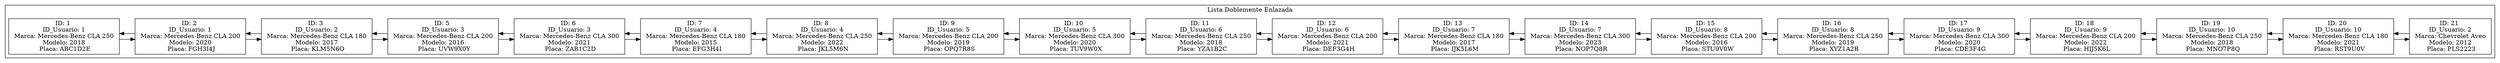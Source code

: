 digraph DoublyLinkedList {
    node [shape=record];
    rankdir=LR;
    subgraph cluster_0 {
        label = "Lista Doblemente Enlazada";
        n0 [label = "{<data> ID: 1 \n ID_Usuario: 1 \n Marca: Mercedes-Benz CLA 250 \n Modelo: 2018 \n Placa: ABC1D2E}"];
        n1 [label = "{<data> ID: 2 \n ID_Usuario: 1 \n Marca: Mercedes-Benz CLA 200 \n Modelo: 2020 \n Placa: FGH3I4J}"];
        n2 [label = "{<data> ID: 3 \n ID_Usuario: 2 \n Marca: Mercedes-Benz CLA 180 \n Modelo: 2017 \n Placa: KLM5N6O}"];
        n3 [label = "{<data> ID: 5 \n ID_Usuario: 3 \n Marca: Mercedes-Benz CLA 200 \n Modelo: 2016 \n Placa: UVW9X0Y}"];
        n4 [label = "{<data> ID: 6 \n ID_Usuario: 3 \n Marca: Mercedes-Benz CLA 300 \n Modelo: 2021 \n Placa: ZAB1C2D}"];
        n5 [label = "{<data> ID: 7 \n ID_Usuario: 4 \n Marca: Mercedes-Benz CLA 180 \n Modelo: 2015 \n Placa: EFG3H4I}"];
        n6 [label = "{<data> ID: 8 \n ID_Usuario: 4 \n Marca: Mercedes-Benz CLA 250 \n Modelo: 2022 \n Placa: JKL5M6N}"];
        n7 [label = "{<data> ID: 9 \n ID_Usuario: 5 \n Marca: Mercedes-Benz CLA 200 \n Modelo: 2019 \n Placa: OPQ7R8S}"];
        n8 [label = "{<data> ID: 10 \n ID_Usuario: 5 \n Marca: Mercedes-Benz CLA 300 \n Modelo: 2020 \n Placa: TUV9W0X}"];
        n9 [label = "{<data> ID: 11 \n ID_Usuario: 6 \n Marca: Mercedes-Benz CLA 250 \n Modelo: 2018 \n Placa: YZA1B2C}"];
        n10 [label = "{<data> ID: 12 \n ID_Usuario: 6 \n Marca: Mercedes-Benz CLA 200 \n Modelo: 2021 \n Placa: DEF3G4H}"];
        n11 [label = "{<data> ID: 13 \n ID_Usuario: 7 \n Marca: Mercedes-Benz CLA 180 \n Modelo: 2017 \n Placa: IJK5L6M}"];
        n12 [label = "{<data> ID: 14 \n ID_Usuario: 7 \n Marca: Mercedes-Benz CLA 300 \n Modelo: 2023 \n Placa: NOP7Q8R}"];
        n13 [label = "{<data> ID: 15 \n ID_Usuario: 8 \n Marca: Mercedes-Benz CLA 200 \n Modelo: 2016 \n Placa: STU9V0W}"];
        n14 [label = "{<data> ID: 16 \n ID_Usuario: 8 \n Marca: Mercedes-Benz CLA 250 \n Modelo: 2019 \n Placa: XYZ1A2B}"];
        n15 [label = "{<data> ID: 17 \n ID_Usuario: 9 \n Marca: Mercedes-Benz CLA 300 \n Modelo: 2020 \n Placa: CDE3F4G}"];
        n16 [label = "{<data> ID: 18 \n ID_Usuario: 9 \n Marca: Mercedes-Benz CLA 200 \n Modelo: 2022 \n Placa: HIJ5K6L}"];
        n17 [label = "{<data> ID: 19 \n ID_Usuario: 10 \n Marca: Mercedes-Benz CLA 250 \n Modelo: 2018 \n Placa: MNO7P8Q}"];
        n18 [label = "{<data> ID: 20 \n ID_Usuario: 10 \n Marca: Mercedes-Benz CLA 180 \n Modelo: 2021 \n Placa: RST9U0V}"];
        n19 [label = "{<data> ID: 21 \n ID_Usuario: 2 \n Marca: Chevrolet Aveo \n Modelo: 2012 \n Placa: PLS2223}"];
        n0 -> n1;
        n1 -> n2;
        n1 -> n0;
        n2 -> n3;
        n2 -> n1;
        n3 -> n4;
        n3 -> n2;
        n4 -> n5;
        n4 -> n3;
        n5 -> n6;
        n5 -> n4;
        n6 -> n7;
        n6 -> n5;
        n7 -> n8;
        n7 -> n6;
        n8 -> n9;
        n8 -> n7;
        n9 -> n10;
        n9 -> n8;
        n10 -> n11;
        n10 -> n9;
        n11 -> n12;
        n11 -> n10;
        n12 -> n13;
        n12 -> n11;
        n13 -> n14;
        n13 -> n12;
        n14 -> n15;
        n14 -> n13;
        n15 -> n16;
        n15 -> n14;
        n16 -> n17;
        n16 -> n15;
        n17 -> n18;
        n17 -> n16;
        n18 -> n19;
        n18 -> n17;
        n19 -> n18;
    }
}
